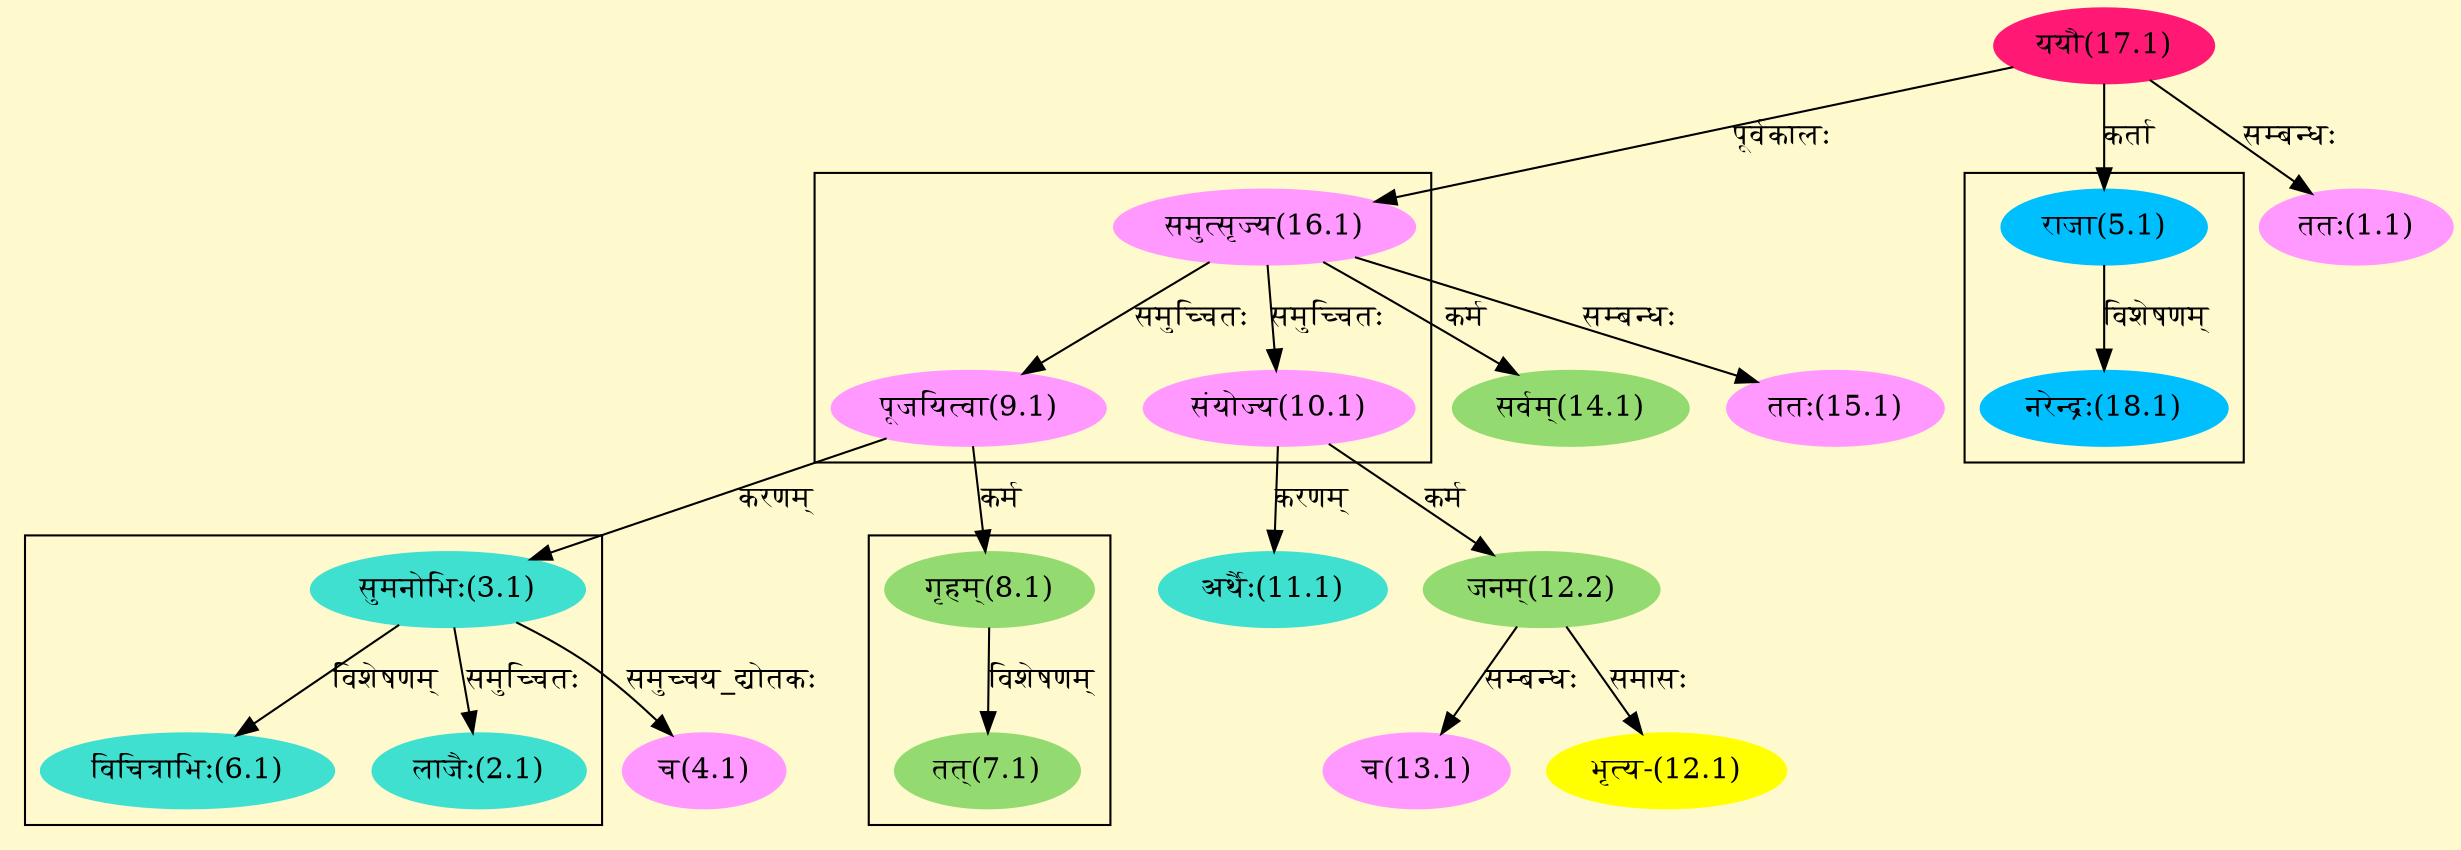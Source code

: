 digraph G{
rankdir=BT;
 compound=true;
 bgcolor="lemonchiffon1";

subgraph cluster_1{
Node2_1 [style=filled, color="#40E0D0" label = "लाजैः(2.1)"]
Node3_1 [style=filled, color="#40E0D0" label = "सुमनोभिः(3.1)"]
Node6_1 [style=filled, color="#40E0D0" label = "विचित्राभिः(6.1)"]

}

subgraph cluster_2{
Node7_1 [style=filled, color="#93DB70" label = "तत्(7.1)"]
Node8_1 [style=filled, color="#93DB70" label = "गृहम्(8.1)"]

}

subgraph cluster_3{
Node9_1 [style=filled, color="#FF99FF" label = "पूजयित्वा(9.1)"]
Node16_1 [style=filled, color="#FF99FF" label = "समुत्सृज्य(16.1)"]
Node10_1 [style=filled, color="#FF99FF" label = "संयोज्य(10.1)"]

}

subgraph cluster_4{
Node18_1 [style=filled, color="#00BFFF" label = "नरेन्द्रः(18.1)"]
Node5_1 [style=filled, color="#00BFFF" label = "राजा(5.1)"]

}
Node1_1 [style=filled, color="#FF99FF" label = "ततः(1.1)"]
Node17_1 [style=filled, color="#FF1975" label = "ययौ(17.1)"]
Node3_1 [style=filled, color="#40E0D0" label = "सुमनोभिः(3.1)"]
Node9_1 [style=filled, color="#FF99FF" label = "पूजयित्वा(9.1)"]
Node4_1 [style=filled, color="#FF99FF" label = "च(4.1)"]
Node5_1 [style=filled, color="#00BFFF" label = "राजा(5.1)"]
Node8_1 [style=filled, color="#93DB70" label = "गृहम्(8.1)"]
Node11_1 [style=filled, color="#40E0D0" label = "अर्थैः(11.1)"]
Node10_1 [style=filled, color="#FF99FF" label = "संयोज्य(10.1)"]
Node12_1 [style=filled, color="#FFFF00" label = "भृत्य-(12.1)"]
Node12_2 [style=filled, color="#93DB70" label = "जनम्(12.2)"]
Node13_1 [style=filled, color="#FF99FF" label = "च(13.1)"]
Node14_1 [style=filled, color="#93DB70" label = "सर्वम्(14.1)"]
Node16_1 [style=filled, color="#FF99FF" label = "समुत्सृज्य(16.1)"]
Node15_1 [style=filled, color="#FF99FF" label = "ततः(15.1)"]
/* Start of Relations section */

Node1_1 -> Node17_1 [  label="सम्बन्धः"  dir="back" ]
Node2_1 -> Node3_1 [  label="समुच्चितः"  dir="back" ]
Node3_1 -> Node9_1 [  label="करणम्"  dir="back" ]
Node4_1 -> Node3_1 [  label="समुच्चय_द्योतकः"  dir="back" ]
Node5_1 -> Node17_1 [  label="कर्ता"  dir="back" ]
Node6_1 -> Node3_1 [  label="विशेषणम्"  dir="back" ]
Node7_1 -> Node8_1 [  label="विशेषणम्"  dir="back" ]
Node8_1 -> Node9_1 [  label="कर्म"  dir="back" ]
Node9_1 -> Node16_1 [  label="समुच्चितः"  dir="back" ]
Node10_1 -> Node16_1 [  label="समुच्चितः"  dir="back" ]
Node11_1 -> Node10_1 [  label="करणम्"  dir="back" ]
Node12_1 -> Node12_2 [  label="समासः"  dir="back" ]
Node12_2 -> Node10_1 [  label="कर्म"  dir="back" ]
Node13_1 -> Node12_2 [  label="सम्बन्धः"  dir="back" ]
Node14_1 -> Node16_1 [  label="कर्म"  dir="back" ]
Node15_1 -> Node16_1 [  label="सम्बन्धः"  dir="back" ]
Node16_1 -> Node17_1 [  label="पूर्वकालः"  dir="back" ]
Node18_1 -> Node5_1 [  label="विशेषणम्"  dir="back" ]
}
